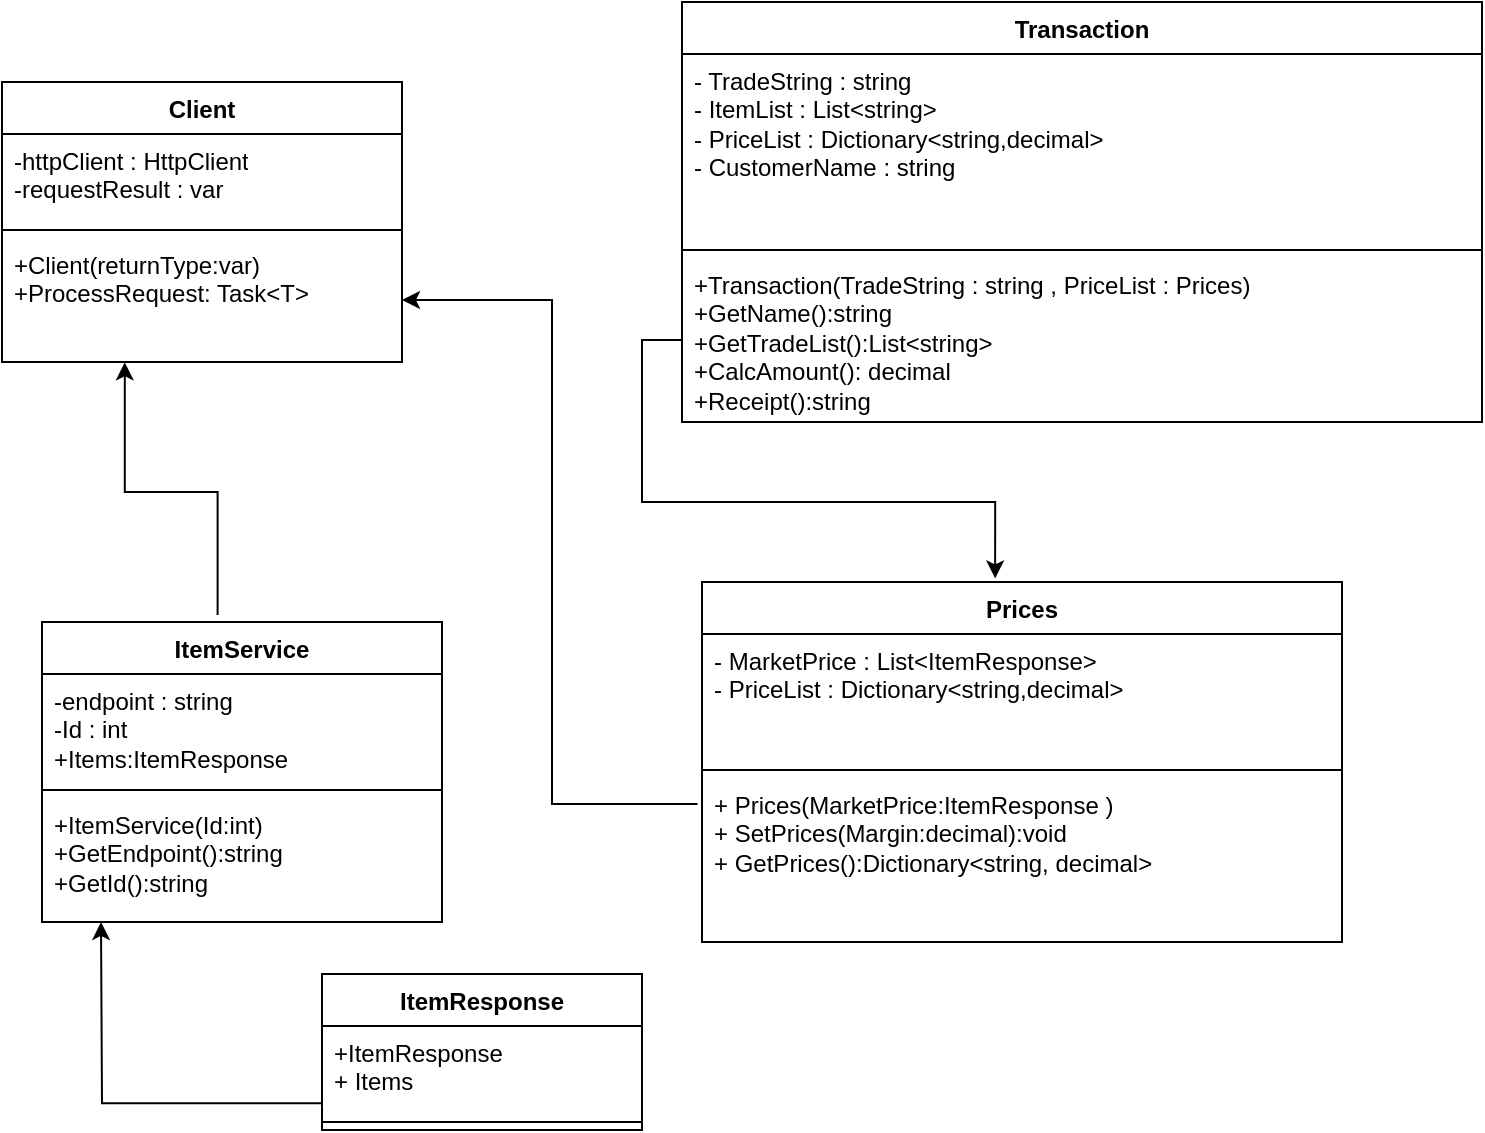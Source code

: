 <mxfile version="24.0.2" type="device" pages="2">
  <diagram id="C5RBs43oDa-KdzZeNtuy" name="Page-1">
    <mxGraphModel dx="1877" dy="522" grid="1" gridSize="10" guides="1" tooltips="1" connect="1" arrows="1" fold="1" page="1" pageScale="1" pageWidth="827" pageHeight="1169" math="0" shadow="0">
      <root>
        <mxCell id="WIyWlLk6GJQsqaUBKTNV-0" />
        <mxCell id="WIyWlLk6GJQsqaUBKTNV-1" parent="WIyWlLk6GJQsqaUBKTNV-0" />
        <mxCell id="HYwpQphC48ICd49Oa8E7-15" value="Transaction" style="swimlane;fontStyle=1;align=center;verticalAlign=top;childLayout=stackLayout;horizontal=1;startSize=26;horizontalStack=0;resizeParent=1;resizeParentMax=0;resizeLast=0;collapsible=1;marginBottom=0;whiteSpace=wrap;html=1;" parent="WIyWlLk6GJQsqaUBKTNV-1" vertex="1">
          <mxGeometry x="20" y="60" width="400" height="210" as="geometry" />
        </mxCell>
        <mxCell id="HYwpQphC48ICd49Oa8E7-16" value="- TradeString : string&lt;br&gt;- ItemList : List&amp;lt;string&amp;gt;&lt;br&gt;- PriceList : Dictionary&amp;lt;string,decimal&amp;gt;&lt;br&gt;- CustomerName : string" style="text;strokeColor=none;fillColor=none;align=left;verticalAlign=top;spacingLeft=4;spacingRight=4;overflow=hidden;rotatable=0;points=[[0,0.5],[1,0.5]];portConstraint=eastwest;whiteSpace=wrap;html=1;" parent="HYwpQphC48ICd49Oa8E7-15" vertex="1">
          <mxGeometry y="26" width="400" height="94" as="geometry" />
        </mxCell>
        <mxCell id="HYwpQphC48ICd49Oa8E7-17" value="" style="line;strokeWidth=1;fillColor=none;align=left;verticalAlign=middle;spacingTop=-1;spacingLeft=3;spacingRight=3;rotatable=0;labelPosition=right;points=[];portConstraint=eastwest;strokeColor=inherit;" parent="HYwpQphC48ICd49Oa8E7-15" vertex="1">
          <mxGeometry y="120" width="400" height="8" as="geometry" />
        </mxCell>
        <mxCell id="HYwpQphC48ICd49Oa8E7-18" value="+Transaction(TradeString : string , PriceList : Prices)&lt;br&gt;+GetName():string&lt;br&gt;+GetTradeList():List&amp;lt;string&amp;gt;&lt;br&gt;+CalcAmount(): decimal&lt;br&gt;+Receipt():string" style="text;strokeColor=none;fillColor=none;align=left;verticalAlign=top;spacingLeft=4;spacingRight=4;overflow=hidden;rotatable=0;points=[[0,0.5],[1,0.5]];portConstraint=eastwest;whiteSpace=wrap;html=1;" parent="HYwpQphC48ICd49Oa8E7-15" vertex="1">
          <mxGeometry y="128" width="400" height="82" as="geometry" />
        </mxCell>
        <mxCell id="HYwpQphC48ICd49Oa8E7-27" value="ItemResponse" style="swimlane;fontStyle=1;align=center;verticalAlign=top;childLayout=stackLayout;horizontal=1;startSize=26;horizontalStack=0;resizeParent=1;resizeParentMax=0;resizeLast=0;collapsible=1;marginBottom=0;whiteSpace=wrap;html=1;" parent="WIyWlLk6GJQsqaUBKTNV-1" vertex="1">
          <mxGeometry x="-160" y="546" width="160" height="78" as="geometry" />
        </mxCell>
        <mxCell id="HYwpQphC48ICd49Oa8E7-28" value="+ItemResponse&lt;br&gt;+ Items" style="text;strokeColor=none;fillColor=none;align=left;verticalAlign=top;spacingLeft=4;spacingRight=4;overflow=hidden;rotatable=0;points=[[0,0.5],[1,0.5]];portConstraint=eastwest;whiteSpace=wrap;html=1;" parent="HYwpQphC48ICd49Oa8E7-27" vertex="1">
          <mxGeometry y="26" width="160" height="44" as="geometry" />
        </mxCell>
        <mxCell id="HYwpQphC48ICd49Oa8E7-29" value="" style="line;strokeWidth=1;fillColor=none;align=left;verticalAlign=middle;spacingTop=-1;spacingLeft=3;spacingRight=3;rotatable=0;labelPosition=right;points=[];portConstraint=eastwest;strokeColor=inherit;" parent="HYwpQphC48ICd49Oa8E7-27" vertex="1">
          <mxGeometry y="70" width="160" height="8" as="geometry" />
        </mxCell>
        <mxCell id="HYwpQphC48ICd49Oa8E7-34" value="Prices" style="swimlane;fontStyle=1;align=center;verticalAlign=top;childLayout=stackLayout;horizontal=1;startSize=26;horizontalStack=0;resizeParent=1;resizeParentMax=0;resizeLast=0;collapsible=1;marginBottom=0;whiteSpace=wrap;html=1;" parent="WIyWlLk6GJQsqaUBKTNV-1" vertex="1">
          <mxGeometry x="30" y="350" width="320" height="180" as="geometry" />
        </mxCell>
        <mxCell id="HYwpQphC48ICd49Oa8E7-35" value="- MarketPrice : List&amp;lt;ItemResponse&amp;gt;&lt;br&gt;- PriceList : Dictionary&amp;lt;string,decimal&amp;gt;" style="text;strokeColor=none;fillColor=none;align=left;verticalAlign=top;spacingLeft=4;spacingRight=4;overflow=hidden;rotatable=0;points=[[0,0.5],[1,0.5]];portConstraint=eastwest;whiteSpace=wrap;html=1;" parent="HYwpQphC48ICd49Oa8E7-34" vertex="1">
          <mxGeometry y="26" width="320" height="64" as="geometry" />
        </mxCell>
        <mxCell id="HYwpQphC48ICd49Oa8E7-36" value="" style="line;strokeWidth=1;fillColor=none;align=left;verticalAlign=middle;spacingTop=-1;spacingLeft=3;spacingRight=3;rotatable=0;labelPosition=right;points=[];portConstraint=eastwest;strokeColor=inherit;" parent="HYwpQphC48ICd49Oa8E7-34" vertex="1">
          <mxGeometry y="90" width="320" height="8" as="geometry" />
        </mxCell>
        <mxCell id="HYwpQphC48ICd49Oa8E7-37" value="+ Prices(MarketPrice:ItemResponse )&lt;br&gt;+ SetPrices(Margin:decimal):void&lt;br&gt;+ GetPrices():Dictionary&amp;lt;string, decimal&amp;gt;" style="text;strokeColor=none;fillColor=none;align=left;verticalAlign=top;spacingLeft=4;spacingRight=4;overflow=hidden;rotatable=0;points=[[0,0.5],[1,0.5]];portConstraint=eastwest;whiteSpace=wrap;html=1;" parent="HYwpQphC48ICd49Oa8E7-34" vertex="1">
          <mxGeometry y="98" width="320" height="82" as="geometry" />
        </mxCell>
        <mxCell id="HYwpQphC48ICd49Oa8E7-40" style="edgeStyle=orthogonalEdgeStyle;rounded=0;orthogonalLoop=1;jettySize=auto;html=1;entryX=0.458;entryY=-0.01;entryDx=0;entryDy=0;entryPerimeter=0;" parent="WIyWlLk6GJQsqaUBKTNV-1" source="HYwpQphC48ICd49Oa8E7-18" target="HYwpQphC48ICd49Oa8E7-34" edge="1">
          <mxGeometry relative="1" as="geometry" />
        </mxCell>
        <mxCell id="J-1qVxOh1fFIFE1PNm9p-4" value="ItemService" style="swimlane;fontStyle=1;align=center;verticalAlign=top;childLayout=stackLayout;horizontal=1;startSize=26;horizontalStack=0;resizeParent=1;resizeParentMax=0;resizeLast=0;collapsible=1;marginBottom=0;whiteSpace=wrap;html=1;" parent="WIyWlLk6GJQsqaUBKTNV-1" vertex="1">
          <mxGeometry x="-300" y="370" width="200" height="150" as="geometry" />
        </mxCell>
        <mxCell id="J-1qVxOh1fFIFE1PNm9p-5" value="-endpoint : string&lt;br&gt;-Id : int&lt;br&gt;+Items:ItemResponse" style="text;strokeColor=none;fillColor=none;align=left;verticalAlign=top;spacingLeft=4;spacingRight=4;overflow=hidden;rotatable=0;points=[[0,0.5],[1,0.5]];portConstraint=eastwest;whiteSpace=wrap;html=1;" parent="J-1qVxOh1fFIFE1PNm9p-4" vertex="1">
          <mxGeometry y="26" width="200" height="54" as="geometry" />
        </mxCell>
        <mxCell id="J-1qVxOh1fFIFE1PNm9p-6" value="" style="line;strokeWidth=1;fillColor=none;align=left;verticalAlign=middle;spacingTop=-1;spacingLeft=3;spacingRight=3;rotatable=0;labelPosition=right;points=[];portConstraint=eastwest;strokeColor=inherit;" parent="J-1qVxOh1fFIFE1PNm9p-4" vertex="1">
          <mxGeometry y="80" width="200" height="8" as="geometry" />
        </mxCell>
        <mxCell id="J-1qVxOh1fFIFE1PNm9p-7" value="+ItemService(Id:int)&lt;br&gt;+GetEndpoint():string&lt;br&gt;+GetId():string&lt;br&gt;&lt;br&gt;&lt;div&gt;&lt;br&gt;&lt;/div&gt;" style="text;strokeColor=none;fillColor=none;align=left;verticalAlign=top;spacingLeft=4;spacingRight=4;overflow=hidden;rotatable=0;points=[[0,0.5],[1,0.5]];portConstraint=eastwest;whiteSpace=wrap;html=1;" parent="J-1qVxOh1fFIFE1PNm9p-4" vertex="1">
          <mxGeometry y="88" width="200" height="62" as="geometry" />
        </mxCell>
        <mxCell id="J-1qVxOh1fFIFE1PNm9p-9" value="Client" style="swimlane;fontStyle=1;align=center;verticalAlign=top;childLayout=stackLayout;horizontal=1;startSize=26;horizontalStack=0;resizeParent=1;resizeParentMax=0;resizeLast=0;collapsible=1;marginBottom=0;whiteSpace=wrap;html=1;" parent="WIyWlLk6GJQsqaUBKTNV-1" vertex="1">
          <mxGeometry x="-320" y="100" width="200" height="140" as="geometry" />
        </mxCell>
        <mxCell id="J-1qVxOh1fFIFE1PNm9p-10" value="-httpClient : HttpClient&lt;br&gt;-requestResult : var" style="text;strokeColor=none;fillColor=none;align=left;verticalAlign=top;spacingLeft=4;spacingRight=4;overflow=hidden;rotatable=0;points=[[0,0.5],[1,0.5]];portConstraint=eastwest;whiteSpace=wrap;html=1;" parent="J-1qVxOh1fFIFE1PNm9p-9" vertex="1">
          <mxGeometry y="26" width="200" height="44" as="geometry" />
        </mxCell>
        <mxCell id="J-1qVxOh1fFIFE1PNm9p-11" value="" style="line;strokeWidth=1;fillColor=none;align=left;verticalAlign=middle;spacingTop=-1;spacingLeft=3;spacingRight=3;rotatable=0;labelPosition=right;points=[];portConstraint=eastwest;strokeColor=inherit;" parent="J-1qVxOh1fFIFE1PNm9p-9" vertex="1">
          <mxGeometry y="70" width="200" height="8" as="geometry" />
        </mxCell>
        <mxCell id="J-1qVxOh1fFIFE1PNm9p-12" value="+Client(returnType:var)&lt;br&gt;+ProcessRequest: Task&amp;lt;T&amp;gt;" style="text;strokeColor=none;fillColor=none;align=left;verticalAlign=top;spacingLeft=4;spacingRight=4;overflow=hidden;rotatable=0;points=[[0,0.5],[1,0.5]];portConstraint=eastwest;whiteSpace=wrap;html=1;" parent="J-1qVxOh1fFIFE1PNm9p-9" vertex="1">
          <mxGeometry y="78" width="200" height="62" as="geometry" />
        </mxCell>
        <mxCell id="J-1qVxOh1fFIFE1PNm9p-15" style="edgeStyle=orthogonalEdgeStyle;rounded=0;orthogonalLoop=1;jettySize=auto;html=1;exitX=0.439;exitY=-0.023;exitDx=0;exitDy=0;exitPerimeter=0;entryX=0.307;entryY=1.003;entryDx=0;entryDy=0;entryPerimeter=0;" parent="WIyWlLk6GJQsqaUBKTNV-1" source="J-1qVxOh1fFIFE1PNm9p-4" target="J-1qVxOh1fFIFE1PNm9p-12" edge="1">
          <mxGeometry relative="1" as="geometry">
            <mxPoint x="30" y="239" as="sourcePoint" />
            <mxPoint x="-210" y="260" as="targetPoint" />
          </mxGeometry>
        </mxCell>
        <mxCell id="J-1qVxOh1fFIFE1PNm9p-17" style="edgeStyle=orthogonalEdgeStyle;rounded=0;orthogonalLoop=1;jettySize=auto;html=1;exitX=-0.001;exitY=0.877;exitDx=0;exitDy=0;entryX=-0.005;entryY=1.003;entryDx=0;entryDy=0;entryPerimeter=0;exitPerimeter=0;" parent="WIyWlLk6GJQsqaUBKTNV-1" source="HYwpQphC48ICd49Oa8E7-28" edge="1">
          <mxGeometry relative="1" as="geometry">
            <mxPoint x="-129.5" y="593.81" as="sourcePoint" />
            <mxPoint x="-270.5" y="519.996" as="targetPoint" />
          </mxGeometry>
        </mxCell>
        <mxCell id="J-1qVxOh1fFIFE1PNm9p-18" style="edgeStyle=orthogonalEdgeStyle;rounded=0;orthogonalLoop=1;jettySize=auto;html=1;exitX=-0.007;exitY=0.159;exitDx=0;exitDy=0;entryX=1;entryY=0.5;entryDx=0;entryDy=0;exitPerimeter=0;" parent="WIyWlLk6GJQsqaUBKTNV-1" source="HYwpQphC48ICd49Oa8E7-37" target="J-1qVxOh1fFIFE1PNm9p-12" edge="1">
          <mxGeometry relative="1" as="geometry">
            <mxPoint x="20" y="361" as="sourcePoint" />
            <mxPoint x="-90.5" y="269.996" as="targetPoint" />
          </mxGeometry>
        </mxCell>
      </root>
    </mxGraphModel>
  </diagram>
  <diagram id="ctEJEfH7smX9xET9hSZv" name="Sizwe - UML">
    <mxGraphModel dx="1050" dy="522" grid="1" gridSize="10" guides="1" tooltips="1" connect="1" arrows="1" fold="1" page="1" pageScale="1" pageWidth="827" pageHeight="1169" math="0" shadow="0">
      <root>
        <mxCell id="0" />
        <mxCell id="1" parent="0" />
        <mxCell id="IGk7j_SMyk5GOubRYX6e-1" value="Item" style="swimlane;fontStyle=0;childLayout=stackLayout;horizontal=1;startSize=26;fillColor=none;horizontalStack=0;resizeParent=1;resizeParentMax=0;resizeLast=0;collapsible=1;marginBottom=0;whiteSpace=wrap;html=1;" vertex="1" parent="1">
          <mxGeometry x="130" y="570" width="140" height="364" as="geometry" />
        </mxCell>
        <mxCell id="7ROWKWppBnvdXfO7CokC-1" value="+ Id : int" style="text;strokeColor=none;fillColor=none;align=left;verticalAlign=top;spacingLeft=4;spacingRight=4;overflow=hidden;rotatable=0;points=[[0,0.5],[1,0.5]];portConstraint=eastwest;whiteSpace=wrap;html=1;" vertex="1" parent="IGk7j_SMyk5GOubRYX6e-1">
          <mxGeometry y="26" width="140" height="26" as="geometry" />
        </mxCell>
        <mxCell id="IGk7j_SMyk5GOubRYX6e-2" value="+ Name : string" style="text;strokeColor=none;fillColor=none;align=left;verticalAlign=top;spacingLeft=4;spacingRight=4;overflow=hidden;rotatable=0;points=[[0,0.5],[1,0.5]];portConstraint=eastwest;whiteSpace=wrap;html=1;" vertex="1" parent="IGk7j_SMyk5GOubRYX6e-1">
          <mxGeometry y="52" width="140" height="26" as="geometry" />
        </mxCell>
        <mxCell id="IGk7j_SMyk5GOubRYX6e-3" value="+ Description : string" style="text;strokeColor=none;fillColor=none;align=left;verticalAlign=top;spacingLeft=4;spacingRight=4;overflow=hidden;rotatable=0;points=[[0,0.5],[1,0.5]];portConstraint=eastwest;whiteSpace=wrap;html=1;" vertex="1" parent="IGk7j_SMyk5GOubRYX6e-1">
          <mxGeometry y="78" width="140" height="26" as="geometry" />
        </mxCell>
        <mxCell id="IGk7j_SMyk5GOubRYX6e-5" value="+ Effect : string" style="text;strokeColor=none;fillColor=none;align=left;verticalAlign=top;spacingLeft=4;spacingRight=4;overflow=hidden;rotatable=0;points=[[0,0.5],[1,0.5]];portConstraint=eastwest;whiteSpace=wrap;html=1;" vertex="1" parent="IGk7j_SMyk5GOubRYX6e-1">
          <mxGeometry y="104" width="140" height="26" as="geometry" />
        </mxCell>
        <mxCell id="IGk7j_SMyk5GOubRYX6e-6" value="+ Requirement : string" style="text;strokeColor=none;fillColor=none;align=left;verticalAlign=top;spacingLeft=4;spacingRight=4;overflow=hidden;rotatable=0;points=[[0,0.5],[1,0.5]];portConstraint=eastwest;whiteSpace=wrap;html=1;" vertex="1" parent="IGk7j_SMyk5GOubRYX6e-1">
          <mxGeometry y="130" width="140" height="26" as="geometry" />
        </mxCell>
        <mxCell id="IGk7j_SMyk5GOubRYX6e-7" value="+ Type : string" style="text;strokeColor=none;fillColor=none;align=left;verticalAlign=top;spacingLeft=4;spacingRight=4;overflow=hidden;rotatable=0;points=[[0,0.5],[1,0.5]];portConstraint=eastwest;whiteSpace=wrap;html=1;" vertex="1" parent="IGk7j_SMyk5GOubRYX6e-1">
          <mxGeometry y="156" width="140" height="26" as="geometry" />
        </mxCell>
        <mxCell id="IGk7j_SMyk5GOubRYX6e-8" value="+ WeaponType : string" style="text;strokeColor=none;fillColor=none;align=left;verticalAlign=top;spacingLeft=4;spacingRight=4;overflow=hidden;rotatable=0;points=[[0,0.5],[1,0.5]];portConstraint=eastwest;whiteSpace=wrap;html=1;" vertex="1" parent="IGk7j_SMyk5GOubRYX6e-1">
          <mxGeometry y="182" width="140" height="26" as="geometry" />
        </mxCell>
        <mxCell id="IGk7j_SMyk5GOubRYX6e-9" value="+ BuyPrice : int" style="text;strokeColor=none;fillColor=none;align=left;verticalAlign=top;spacingLeft=4;spacingRight=4;overflow=hidden;rotatable=0;points=[[0,0.5],[1,0.5]];portConstraint=eastwest;whiteSpace=wrap;html=1;" vertex="1" parent="IGk7j_SMyk5GOubRYX6e-1">
          <mxGeometry y="208" width="140" height="26" as="geometry" />
        </mxCell>
        <mxCell id="IGk7j_SMyk5GOubRYX6e-10" value="+ SellPrice : int" style="text;strokeColor=none;fillColor=none;align=left;verticalAlign=top;spacingLeft=4;spacingRight=4;overflow=hidden;rotatable=0;points=[[0,0.5],[1,0.5]];portConstraint=eastwest;whiteSpace=wrap;html=1;" vertex="1" parent="IGk7j_SMyk5GOubRYX6e-1">
          <mxGeometry y="234" width="140" height="26" as="geometry" />
        </mxCell>
        <mxCell id="IGk7j_SMyk5GOubRYX6e-11" value="+ MarketValue : int" style="text;strokeColor=none;fillColor=none;align=left;verticalAlign=top;spacingLeft=4;spacingRight=4;overflow=hidden;rotatable=0;points=[[0,0.5],[1,0.5]];portConstraint=eastwest;whiteSpace=wrap;html=1;" vertex="1" parent="IGk7j_SMyk5GOubRYX6e-1">
          <mxGeometry y="260" width="140" height="26" as="geometry" />
        </mxCell>
        <mxCell id="IGk7j_SMyk5GOubRYX6e-12" value="+ Circulation : int" style="text;strokeColor=none;fillColor=none;align=left;verticalAlign=top;spacingLeft=4;spacingRight=4;overflow=hidden;rotatable=0;points=[[0,0.5],[1,0.5]];portConstraint=eastwest;whiteSpace=wrap;html=1;" vertex="1" parent="IGk7j_SMyk5GOubRYX6e-1">
          <mxGeometry y="286" width="140" height="26" as="geometry" />
        </mxCell>
        <mxCell id="IGk7j_SMyk5GOubRYX6e-13" value="+ Image : string" style="text;strokeColor=none;fillColor=none;align=left;verticalAlign=top;spacingLeft=4;spacingRight=4;overflow=hidden;rotatable=0;points=[[0,0.5],[1,0.5]];portConstraint=eastwest;whiteSpace=wrap;html=1;" vertex="1" parent="IGk7j_SMyk5GOubRYX6e-1">
          <mxGeometry y="312" width="140" height="26" as="geometry" />
        </mxCell>
        <mxCell id="fvT1vc66COtvdBfIZ5Kh-5" value="+ ItemPrice : Price" style="text;strokeColor=none;fillColor=none;align=left;verticalAlign=top;spacingLeft=4;spacingRight=4;overflow=hidden;rotatable=0;points=[[0,0.5],[1,0.5]];portConstraint=eastwest;whiteSpace=wrap;html=1;" vertex="1" parent="IGk7j_SMyk5GOubRYX6e-1">
          <mxGeometry y="338" width="140" height="26" as="geometry" />
        </mxCell>
        <mxCell id="fvT1vc66COtvdBfIZ5Kh-1" value="Price" style="swimlane;fontStyle=0;childLayout=stackLayout;horizontal=1;startSize=26;fillColor=none;horizontalStack=0;resizeParent=1;resizeParentMax=0;resizeLast=0;collapsible=1;marginBottom=0;whiteSpace=wrap;html=1;" vertex="1" parent="1">
          <mxGeometry x="430" y="730" width="140" height="78" as="geometry" />
        </mxCell>
        <mxCell id="fvT1vc66COtvdBfIZ5Kh-2" value="+ ItemId : int" style="text;strokeColor=none;fillColor=none;align=left;verticalAlign=top;spacingLeft=4;spacingRight=4;overflow=hidden;rotatable=0;points=[[0,0.5],[1,0.5]];portConstraint=eastwest;whiteSpace=wrap;html=1;" vertex="1" parent="fvT1vc66COtvdBfIZ5Kh-1">
          <mxGeometry y="26" width="140" height="26" as="geometry" />
        </mxCell>
        <mxCell id="fvT1vc66COtvdBfIZ5Kh-3" value="+ Value : int" style="text;strokeColor=none;fillColor=none;align=left;verticalAlign=top;spacingLeft=4;spacingRight=4;overflow=hidden;rotatable=0;points=[[0,0.5],[1,0.5]];portConstraint=eastwest;whiteSpace=wrap;html=1;" vertex="1" parent="fvT1vc66COtvdBfIZ5Kh-1">
          <mxGeometry y="52" width="140" height="26" as="geometry" />
        </mxCell>
        <mxCell id="qgH57uvlgZnM06hkJQTv-1" value="Transaction" style="swimlane;fontStyle=0;childLayout=stackLayout;horizontal=1;startSize=26;fillColor=none;horizontalStack=0;resizeParent=1;resizeParentMax=0;resizeLast=0;collapsible=1;marginBottom=0;whiteSpace=wrap;html=1;" vertex="1" parent="1">
          <mxGeometry x="431" y="562" width="140" height="156" as="geometry" />
        </mxCell>
        <mxCell id="qgH57uvlgZnM06hkJQTv-2" value="+ Id : int" style="text;strokeColor=none;fillColor=none;align=left;verticalAlign=top;spacingLeft=4;spacingRight=4;overflow=hidden;rotatable=0;points=[[0,0.5],[1,0.5]];portConstraint=eastwest;whiteSpace=wrap;html=1;" vertex="1" parent="qgH57uvlgZnM06hkJQTv-1">
          <mxGeometry y="26" width="140" height="26" as="geometry" />
        </mxCell>
        <mxCell id="qgH57uvlgZnM06hkJQTv-3" value="+ List&amp;lt;Item&amp;gt;" style="text;strokeColor=none;fillColor=none;align=left;verticalAlign=top;spacingLeft=4;spacingRight=4;overflow=hidden;rotatable=0;points=[[0,0.5],[1,0.5]];portConstraint=eastwest;whiteSpace=wrap;html=1;" vertex="1" parent="qgH57uvlgZnM06hkJQTv-1">
          <mxGeometry y="52" width="140" height="26" as="geometry" />
        </mxCell>
        <mxCell id="qgH57uvlgZnM06hkJQTv-4" value="+ Merchant : User" style="text;strokeColor=none;fillColor=none;align=left;verticalAlign=top;spacingLeft=4;spacingRight=4;overflow=hidden;rotatable=0;points=[[0,0.5],[1,0.5]];portConstraint=eastwest;whiteSpace=wrap;html=1;" vertex="1" parent="qgH57uvlgZnM06hkJQTv-1">
          <mxGeometry y="78" width="140" height="26" as="geometry" />
        </mxCell>
        <mxCell id="E1hTjb30cgoDxJNyt534-2" value="+ Buyer : User" style="text;strokeColor=none;fillColor=none;align=left;verticalAlign=top;spacingLeft=4;spacingRight=4;overflow=hidden;rotatable=0;points=[[0,0.5],[1,0.5]];portConstraint=eastwest;whiteSpace=wrap;html=1;" vertex="1" parent="qgH57uvlgZnM06hkJQTv-1">
          <mxGeometry y="104" width="140" height="26" as="geometry" />
        </mxCell>
        <mxCell id="G5PusS1WmJ0hxx-oZMMW-1" value="+ Trade: string" style="text;strokeColor=none;fillColor=none;align=left;verticalAlign=top;spacingLeft=4;spacingRight=4;overflow=hidden;rotatable=0;points=[[0,0.5],[1,0.5]];portConstraint=eastwest;whiteSpace=wrap;html=1;" vertex="1" parent="qgH57uvlgZnM06hkJQTv-1">
          <mxGeometry y="130" width="140" height="26" as="geometry" />
        </mxCell>
        <mxCell id="E1hTjb30cgoDxJNyt534-1" value="1" style="endArrow=open;html=1;endSize=12;startArrow=diamondThin;startSize=14;startFill=1;edgeStyle=orthogonalEdgeStyle;align=left;verticalAlign=bottom;rounded=0;" edge="1" parent="1">
          <mxGeometry x="-1" y="3" relative="1" as="geometry">
            <mxPoint x="270" y="770" as="sourcePoint" />
            <mxPoint x="430" y="770" as="targetPoint" />
          </mxGeometry>
        </mxCell>
        <mxCell id="E1hTjb30cgoDxJNyt534-3" value="1" style="endArrow=open;html=1;endSize=12;startArrow=diamondThin;startSize=14;startFill=1;edgeStyle=orthogonalEdgeStyle;align=left;verticalAlign=bottom;rounded=0;" edge="1" parent="1">
          <mxGeometry x="-1" y="3" relative="1" as="geometry">
            <mxPoint x="270" y="770" as="sourcePoint" />
            <mxPoint x="430" y="770" as="targetPoint" />
          </mxGeometry>
        </mxCell>
        <mxCell id="E1hTjb30cgoDxJNyt534-4" value="1" style="endArrow=open;html=1;endSize=12;startArrow=diamondThin;startSize=14;startFill=1;edgeStyle=orthogonalEdgeStyle;align=left;verticalAlign=bottom;rounded=0;entryX=1;entryY=0.5;entryDx=0;entryDy=0;exitX=-0.003;exitY=0.823;exitDx=0;exitDy=0;exitPerimeter=0;" edge="1" parent="1" source="qgH57uvlgZnM06hkJQTv-3" target="IGk7j_SMyk5GOubRYX6e-2">
          <mxGeometry x="-0.744" relative="1" as="geometry">
            <mxPoint x="570" y="635" as="sourcePoint" />
            <mxPoint x="440" y="680" as="targetPoint" />
            <mxPoint as="offset" />
          </mxGeometry>
        </mxCell>
        <mxCell id="E1hTjb30cgoDxJNyt534-9" value="User" style="swimlane;fontStyle=0;childLayout=stackLayout;horizontal=1;startSize=26;fillColor=none;horizontalStack=0;resizeParent=1;resizeParentMax=0;resizeLast=0;collapsible=1;marginBottom=0;whiteSpace=wrap;html=1;" vertex="1" parent="1">
          <mxGeometry x="770" y="562" width="140" height="104" as="geometry" />
        </mxCell>
        <mxCell id="E1hTjb30cgoDxJNyt534-10" value="+ Id : int" style="text;strokeColor=none;fillColor=none;align=left;verticalAlign=top;spacingLeft=4;spacingRight=4;overflow=hidden;rotatable=0;points=[[0,0.5],[1,0.5]];portConstraint=eastwest;whiteSpace=wrap;html=1;" vertex="1" parent="E1hTjb30cgoDxJNyt534-9">
          <mxGeometry y="26" width="140" height="26" as="geometry" />
        </mxCell>
        <mxCell id="E1hTjb30cgoDxJNyt534-11" value="+ Username : string" style="text;strokeColor=none;fillColor=none;align=left;verticalAlign=top;spacingLeft=4;spacingRight=4;overflow=hidden;rotatable=0;points=[[0,0.5],[1,0.5]];portConstraint=eastwest;whiteSpace=wrap;html=1;" vertex="1" parent="E1hTjb30cgoDxJNyt534-9">
          <mxGeometry y="52" width="140" height="26" as="geometry" />
        </mxCell>
        <mxCell id="E1hTjb30cgoDxJNyt534-12" value="+ Email : string" style="text;strokeColor=none;fillColor=none;align=left;verticalAlign=top;spacingLeft=4;spacingRight=4;overflow=hidden;rotatable=0;points=[[0,0.5],[1,0.5]];portConstraint=eastwest;whiteSpace=wrap;html=1;" vertex="1" parent="E1hTjb30cgoDxJNyt534-9">
          <mxGeometry y="78" width="140" height="26" as="geometry" />
        </mxCell>
        <mxCell id="E1hTjb30cgoDxJNyt534-13" value="1" style="endArrow=open;html=1;endSize=12;startArrow=diamondThin;startSize=14;startFill=1;edgeStyle=orthogonalEdgeStyle;align=left;verticalAlign=bottom;rounded=0;exitX=0;exitY=0.5;exitDx=0;exitDy=0;entryX=1;entryY=0.5;entryDx=0;entryDy=0;" edge="1" parent="1" source="E1hTjb30cgoDxJNyt534-11" target="qgH57uvlgZnM06hkJQTv-3">
          <mxGeometry x="-0.899" y="-7" relative="1" as="geometry">
            <mxPoint x="770" y="768.5" as="sourcePoint" />
            <mxPoint x="610" y="768.5" as="targetPoint" />
            <Array as="points">
              <mxPoint x="760" y="627" />
              <mxPoint x="760" y="627" />
            </Array>
            <mxPoint as="offset" />
          </mxGeometry>
        </mxCell>
        <mxCell id="psAmlfuCyZ5RhL7JkjDb-1" value="TransactionService" style="swimlane;fontStyle=0;childLayout=stackLayout;horizontal=1;startSize=26;fillColor=none;horizontalStack=0;resizeParent=1;resizeParentMax=0;resizeLast=0;collapsible=1;marginBottom=0;whiteSpace=wrap;html=1;" vertex="1" parent="1">
          <mxGeometry x="620" y="724" width="340" height="96" as="geometry" />
        </mxCell>
        <mxCell id="psAmlfuCyZ5RhL7JkjDb-2" value="+ DoTransaction(Trade : string, Buyer : string, Seller : string) ) : Transaction" style="text;strokeColor=none;fillColor=none;align=left;verticalAlign=top;spacingLeft=4;spacingRight=4;overflow=hidden;rotatable=0;points=[[0,0.5],[1,0.5]];portConstraint=eastwest;whiteSpace=wrap;html=1;" vertex="1" parent="psAmlfuCyZ5RhL7JkjDb-1">
          <mxGeometry y="26" width="340" height="44" as="geometry" />
        </mxCell>
        <mxCell id="psAmlfuCyZ5RhL7JkjDb-3" value="+ GetListTransactions(User : string) : List&amp;lt;Transaction&amp;gt;" style="text;strokeColor=none;fillColor=none;align=left;verticalAlign=top;spacingLeft=4;spacingRight=4;overflow=hidden;rotatable=0;points=[[0,0.5],[1,0.5]];portConstraint=eastwest;whiteSpace=wrap;html=1;" vertex="1" parent="psAmlfuCyZ5RhL7JkjDb-1">
          <mxGeometry y="70" width="340" height="26" as="geometry" />
        </mxCell>
        <mxCell id="Y9i2MpbEOEtffmAMCYio-1" value="ItemService" style="swimlane;fontStyle=0;childLayout=stackLayout;horizontal=1;startSize=26;fillColor=none;horizontalStack=0;resizeParent=1;resizeParentMax=0;resizeLast=0;collapsible=1;marginBottom=0;whiteSpace=wrap;html=1;" vertex="1" parent="1">
          <mxGeometry x="431" y="870" width="219" height="112" as="geometry" />
        </mxCell>
        <mxCell id="Y9i2MpbEOEtffmAMCYio-2" value="+ SetPrice(Item : int, Margin : decimal) : void" style="text;strokeColor=none;fillColor=none;align=left;verticalAlign=top;spacingLeft=4;spacingRight=4;overflow=hidden;rotatable=0;points=[[0,0.5],[1,0.5]];portConstraint=eastwest;whiteSpace=wrap;html=1;" vertex="1" parent="Y9i2MpbEOEtffmAMCYio-1">
          <mxGeometry y="26" width="219" height="34" as="geometry" />
        </mxCell>
        <mxCell id="Y9i2MpbEOEtffmAMCYio-3" value="+ field: type" style="text;strokeColor=none;fillColor=none;align=left;verticalAlign=top;spacingLeft=4;spacingRight=4;overflow=hidden;rotatable=0;points=[[0,0.5],[1,0.5]];portConstraint=eastwest;whiteSpace=wrap;html=1;" vertex="1" parent="Y9i2MpbEOEtffmAMCYio-1">
          <mxGeometry y="60" width="219" height="26" as="geometry" />
        </mxCell>
        <mxCell id="Y9i2MpbEOEtffmAMCYio-4" value="+ field: type" style="text;strokeColor=none;fillColor=none;align=left;verticalAlign=top;spacingLeft=4;spacingRight=4;overflow=hidden;rotatable=0;points=[[0,0.5],[1,0.5]];portConstraint=eastwest;whiteSpace=wrap;html=1;" vertex="1" parent="Y9i2MpbEOEtffmAMCYio-1">
          <mxGeometry y="86" width="219" height="26" as="geometry" />
        </mxCell>
      </root>
    </mxGraphModel>
  </diagram>
</mxfile>
